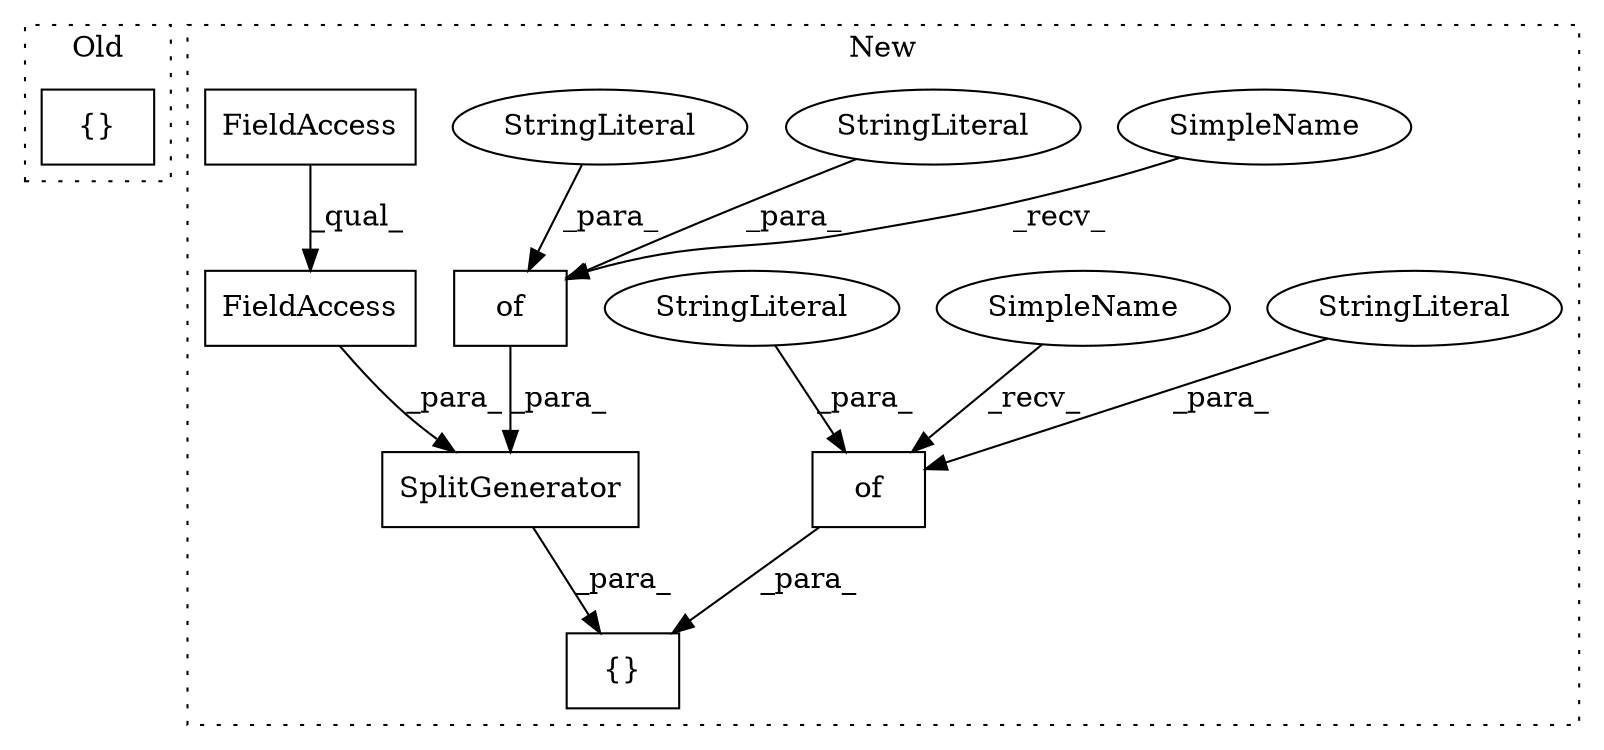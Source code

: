 digraph G {
subgraph cluster0 {
1 [label="{}" a="4" s="3329,3562" l="1,1" shape="box"];
label = "Old";
style="dotted";
}
subgraph cluster1 {
2 [label="SplitGenerator" a="32" s="4282,4500" l="15,1" shape="box"];
3 [label="of" a="32" s="4343,4499" l="3,1" shape="box"];
4 [label="StringLiteral" a="45" s="4465" l="10" shape="ellipse"];
5 [label="of" a="32" s="4081,4243" l="3,1" shape="box"];
6 [label="StringLiteral" a="45" s="4203" l="10" shape="ellipse"];
7 [label="{}" a="4" s="3719,4501" l="1,1" shape="box"];
8 [label="StringLiteral" a="45" s="4084" l="8" shape="ellipse"];
9 [label="StringLiteral" a="45" s="4456" l="8" shape="ellipse"];
10 [label="FieldAccess" a="22" s="4297" l="41" shape="box"];
11 [label="FieldAccess" a="22" s="4297" l="36" shape="box"];
12 [label="SimpleName" a="42" s="4339" l="3" shape="ellipse"];
13 [label="SimpleName" a="42" s="4077" l="3" shape="ellipse"];
label = "New";
style="dotted";
}
2 -> 7 [label="_para_"];
3 -> 2 [label="_para_"];
4 -> 3 [label="_para_"];
5 -> 7 [label="_para_"];
6 -> 5 [label="_para_"];
8 -> 5 [label="_para_"];
9 -> 3 [label="_para_"];
10 -> 2 [label="_para_"];
11 -> 10 [label="_qual_"];
12 -> 3 [label="_recv_"];
13 -> 5 [label="_recv_"];
}